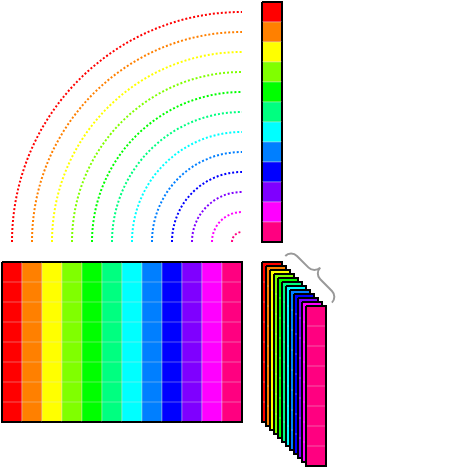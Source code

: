 <mxfile version="14.6.0" type="device"><diagram id="JBdeurrs44TD2HHQW_Eo" name="Page-1"><mxGraphModel dx="395" dy="214" grid="1" gridSize="10" guides="1" tooltips="1" connect="1" arrows="1" fold="1" page="1" pageScale="1" pageWidth="850" pageHeight="1100" math="0" shadow="0"><root><mxCell id="0"/><mxCell id="1" parent="0"/><mxCell id="ToS4yneWG1FBPRGioZGh-2" value="" style="verticalLabelPosition=bottom;verticalAlign=top;html=1;shape=mxgraph.basic.patternFillRect;fillStyle=grid;step=10;fillStrokeWidth=0.2;fillStrokeColor=#dddddd;top=1;bottom=0;fillColor=#FF0000;" vertex="1" parent="1"><mxGeometry x="380" y="200" width="10" height="10" as="geometry"/></mxCell><mxCell id="ToS4yneWG1FBPRGioZGh-3" value="" style="verticalLabelPosition=bottom;verticalAlign=top;html=1;shape=mxgraph.basic.patternFillRect;fillStyle=grid;step=10;fillStrokeWidth=0.2;fillStrokeColor=#dddddd;fillColor=#FF0000;top=1;right=0;left=1;bottom=1;" vertex="1" parent="1"><mxGeometry x="250" y="330" width="10" height="80" as="geometry"/></mxCell><mxCell id="ToS4yneWG1FBPRGioZGh-4" value="" style="verticalLabelPosition=bottom;verticalAlign=top;html=1;shape=mxgraph.basic.patternFillRect;fillStyle=grid;step=10;fillStrokeWidth=0.2;fillStrokeColor=#dddddd;fillColor=#FF0000;" vertex="1" parent="1"><mxGeometry x="380" y="330" width="10" height="80" as="geometry"/></mxCell><mxCell id="ToS4yneWG1FBPRGioZGh-15" value="" style="verticalLabelPosition=bottom;verticalAlign=top;html=1;shape=mxgraph.basic.arc;startAngle=0.75;endAngle=0;fontSize=6;strokeColor=#FF0000;fillColor=none;dashed=1;dashPattern=1 1;portConstraintRotation=0;fixDash=0;autosize=0;allowArrows=1;" vertex="1" parent="1"><mxGeometry x="255" y="205" width="230" height="230" as="geometry"/></mxCell><mxCell id="ToS4yneWG1FBPRGioZGh-38" value="" style="verticalLabelPosition=bottom;verticalAlign=top;html=1;shape=mxgraph.basic.arc;startAngle=0.75;endAngle=0;fontSize=6;strokeColor=#FF8000;fillColor=none;dashed=1;dashPattern=1 1;" vertex="1" parent="1"><mxGeometry x="265" y="215" width="210" height="210" as="geometry"/></mxCell><mxCell id="ToS4yneWG1FBPRGioZGh-39" value="" style="verticalLabelPosition=bottom;verticalAlign=top;html=1;shape=mxgraph.basic.arc;startAngle=0.75;endAngle=0;fontSize=6;strokeColor=#FFFF00;fillColor=none;dashed=1;dashPattern=1 1;" vertex="1" parent="1"><mxGeometry x="275" y="225" width="190" height="190" as="geometry"/></mxCell><mxCell id="ToS4yneWG1FBPRGioZGh-40" value="" style="verticalLabelPosition=bottom;verticalAlign=top;html=1;shape=mxgraph.basic.arc;startAngle=0.75;endAngle=0;fontSize=6;strokeColor=#80FF00;fillColor=none;dashed=1;dashPattern=1 1;" vertex="1" parent="1"><mxGeometry x="285" y="235" width="170" height="170" as="geometry"/></mxCell><mxCell id="ToS4yneWG1FBPRGioZGh-41" value="" style="verticalLabelPosition=bottom;verticalAlign=top;html=1;shape=mxgraph.basic.arc;startAngle=0.75;endAngle=0;fontSize=6;strokeColor=#00FF00;fillColor=#00FF00;dashed=1;dashPattern=1 1;" vertex="1" parent="1"><mxGeometry x="295" y="245" width="150" height="150" as="geometry"/></mxCell><mxCell id="ToS4yneWG1FBPRGioZGh-42" value="" style="verticalLabelPosition=bottom;verticalAlign=top;html=1;shape=mxgraph.basic.arc;startAngle=0.75;endAngle=0;fontSize=6;strokeColor=#00FF80;fillColor=#00FF80;dashed=1;dashPattern=1 1;" vertex="1" parent="1"><mxGeometry x="305" y="255" width="130" height="130" as="geometry"/></mxCell><mxCell id="ToS4yneWG1FBPRGioZGh-43" value="" style="verticalLabelPosition=bottom;verticalAlign=top;html=1;shape=mxgraph.basic.arc;startAngle=0.75;endAngle=0;fontSize=6;strokeColor=#00FFFF;fillColor=#00FFFF;dashed=1;dashPattern=1 1;allowArrows=1;container=0;" vertex="1" parent="1"><mxGeometry x="315" y="265" width="110" height="110" as="geometry"/></mxCell><mxCell id="ToS4yneWG1FBPRGioZGh-44" value="" style="verticalLabelPosition=bottom;verticalAlign=top;html=1;shape=mxgraph.basic.arc;startAngle=0.75;endAngle=0;fontSize=6;strokeColor=#007FFF;fillColor=none;dashed=1;dashPattern=1 1;" vertex="1" parent="1"><mxGeometry x="325" y="275" width="90" height="90" as="geometry"/></mxCell><mxCell id="ToS4yneWG1FBPRGioZGh-45" value="" style="verticalLabelPosition=bottom;verticalAlign=top;html=1;shape=mxgraph.basic.arc;startAngle=0.75;endAngle=0;fontSize=6;strokeColor=#0000FF;fillColor=none;dashed=1;dashPattern=1 1;" vertex="1" parent="1"><mxGeometry x="335" y="285" width="70" height="70" as="geometry"/></mxCell><mxCell id="ToS4yneWG1FBPRGioZGh-46" value="" style="verticalLabelPosition=bottom;verticalAlign=top;html=1;shape=mxgraph.basic.arc;startAngle=0.75;endAngle=0;fontSize=6;strokeColor=#7F00FF;fillColor=none;dashed=1;dashPattern=1 1;" vertex="1" parent="1"><mxGeometry x="345" y="295" width="50" height="50" as="geometry"/></mxCell><mxCell id="ToS4yneWG1FBPRGioZGh-47" value="" style="verticalLabelPosition=bottom;verticalAlign=top;html=1;shape=mxgraph.basic.arc;startAngle=0.75;endAngle=0;fontSize=6;strokeColor=#FF00FF;fillColor=none;dashed=1;dashPattern=1 1;" vertex="1" parent="1"><mxGeometry x="355" y="305" width="30" height="30" as="geometry"/></mxCell><mxCell id="ToS4yneWG1FBPRGioZGh-48" value="" style="verticalLabelPosition=bottom;verticalAlign=top;html=1;shape=mxgraph.basic.arc;startAngle=0.75;endAngle=0;fontSize=6;strokeColor=#FF0080;fillColor=none;dashed=1;dashPattern=1 1;" vertex="1" parent="1"><mxGeometry x="365" y="315" width="10" height="10" as="geometry"/></mxCell><mxCell id="ToS4yneWG1FBPRGioZGh-49" value="" style="verticalLabelPosition=bottom;verticalAlign=top;html=1;shape=mxgraph.basic.patternFillRect;fillStyle=grid;step=10;fillStrokeWidth=0.2;fillStrokeColor=#dddddd;fillColor=#FF8000;" vertex="1" parent="1"><mxGeometry x="382" y="332" width="10" height="80" as="geometry"/></mxCell><mxCell id="ToS4yneWG1FBPRGioZGh-50" value="" style="verticalLabelPosition=bottom;verticalAlign=top;html=1;shape=mxgraph.basic.patternFillRect;fillStyle=grid;step=10;fillStrokeWidth=0.2;fillStrokeColor=#dddddd;fillColor=#FFFF00;" vertex="1" parent="1"><mxGeometry x="384" y="334" width="10" height="80" as="geometry"/></mxCell><mxCell id="ToS4yneWG1FBPRGioZGh-51" value="" style="verticalLabelPosition=bottom;verticalAlign=top;html=1;shape=mxgraph.basic.patternFillRect;fillStyle=grid;step=10;fillStrokeWidth=0.2;fillStrokeColor=#dddddd;fillColor=#80FF00;" vertex="1" parent="1"><mxGeometry x="386" y="336" width="10" height="80" as="geometry"/></mxCell><mxCell id="ToS4yneWG1FBPRGioZGh-52" value="" style="verticalLabelPosition=bottom;verticalAlign=top;html=1;shape=mxgraph.basic.patternFillRect;fillStyle=grid;step=10;fillStrokeWidth=0.2;fillStrokeColor=#dddddd;fillColor=#00FF00;" vertex="1" parent="1"><mxGeometry x="388" y="338" width="10" height="80" as="geometry"/></mxCell><mxCell id="ToS4yneWG1FBPRGioZGh-53" value="" style="verticalLabelPosition=bottom;verticalAlign=top;html=1;shape=mxgraph.basic.patternFillRect;fillStyle=grid;step=10;fillStrokeWidth=0.2;fillStrokeColor=#dddddd;fillColor=#00FF80;" vertex="1" parent="1"><mxGeometry x="390" y="340" width="10" height="80" as="geometry"/></mxCell><mxCell id="ToS4yneWG1FBPRGioZGh-54" value="" style="verticalLabelPosition=bottom;verticalAlign=top;html=1;shape=mxgraph.basic.patternFillRect;fillStyle=grid;step=10;fillStrokeWidth=0.2;fillStrokeColor=#dddddd;fillColor=#00FFFF;" vertex="1" parent="1"><mxGeometry x="392" y="342" width="10" height="80" as="geometry"/></mxCell><mxCell id="ToS4yneWG1FBPRGioZGh-55" value="" style="verticalLabelPosition=bottom;verticalAlign=top;html=1;shape=mxgraph.basic.patternFillRect;fillStyle=grid;step=10;fillStrokeWidth=0.2;fillStrokeColor=#dddddd;fillColor=#007FFF;" vertex="1" parent="1"><mxGeometry x="394" y="344" width="10" height="80" as="geometry"/></mxCell><mxCell id="ToS4yneWG1FBPRGioZGh-56" value="" style="verticalLabelPosition=bottom;verticalAlign=top;html=1;shape=mxgraph.basic.patternFillRect;fillStyle=grid;step=10;fillStrokeWidth=0.2;fillStrokeColor=#dddddd;fillColor=#0000FF;" vertex="1" parent="1"><mxGeometry x="396" y="346" width="10" height="80" as="geometry"/></mxCell><mxCell id="ToS4yneWG1FBPRGioZGh-57" value="" style="verticalLabelPosition=bottom;verticalAlign=top;html=1;shape=mxgraph.basic.patternFillRect;fillStyle=grid;step=10;fillStrokeWidth=0.2;fillStrokeColor=#dddddd;fillColor=#7F00FF;" vertex="1" parent="1"><mxGeometry x="398" y="348" width="10" height="80" as="geometry"/></mxCell><mxCell id="ToS4yneWG1FBPRGioZGh-58" value="" style="verticalLabelPosition=bottom;verticalAlign=top;html=1;shape=mxgraph.basic.patternFillRect;fillStyle=grid;step=10;fillStrokeWidth=0.2;fillStrokeColor=#dddddd;fillColor=#FF00FF;" vertex="1" parent="1"><mxGeometry x="400" y="350" width="10" height="80" as="geometry"/></mxCell><mxCell id="ToS4yneWG1FBPRGioZGh-59" value="" style="verticalLabelPosition=bottom;verticalAlign=top;html=1;shape=mxgraph.basic.patternFillRect;fillStyle=grid;step=10;fillStrokeWidth=0.2;fillStrokeColor=#dddddd;fillColor=#FF0080;" vertex="1" parent="1"><mxGeometry x="402" y="352" width="10" height="80" as="geometry"/></mxCell><mxCell id="ToS4yneWG1FBPRGioZGh-66" value="" style="verticalLabelPosition=bottom;verticalAlign=top;html=1;shape=mxgraph.basic.patternFillRect;fillStyle=grid;step=10;fillStrokeWidth=0.2;fillStrokeColor=#dddddd;fillColor=#FF8000;top=1;right=0;left=0;bottom=1;" vertex="1" parent="1"><mxGeometry x="260" y="330" width="10" height="80" as="geometry"/></mxCell><mxCell id="ToS4yneWG1FBPRGioZGh-67" value="" style="verticalLabelPosition=bottom;verticalAlign=top;html=1;shape=mxgraph.basic.patternFillRect;fillStyle=grid;step=10;fillStrokeWidth=0.2;fillStrokeColor=#dddddd;fillColor=#FFFF00;top=1;right=0;left=0;bottom=1;" vertex="1" parent="1"><mxGeometry x="270" y="330" width="10" height="80" as="geometry"/></mxCell><mxCell id="ToS4yneWG1FBPRGioZGh-68" value="" style="verticalLabelPosition=bottom;verticalAlign=top;html=1;shape=mxgraph.basic.patternFillRect;fillStyle=grid;step=10;fillStrokeWidth=0.2;fillStrokeColor=#dddddd;fillColor=#80FF00;top=1;right=0;left=0;bottom=1;" vertex="1" parent="1"><mxGeometry x="280" y="330" width="10" height="80" as="geometry"/></mxCell><mxCell id="ToS4yneWG1FBPRGioZGh-69" value="" style="verticalLabelPosition=bottom;verticalAlign=top;html=1;shape=mxgraph.basic.patternFillRect;fillStyle=grid;step=10;fillStrokeWidth=0.2;fillStrokeColor=#dddddd;fillColor=#00FF00;top=1;right=0;left=0;bottom=1;" vertex="1" parent="1"><mxGeometry x="290" y="330" width="10" height="80" as="geometry"/></mxCell><mxCell id="ToS4yneWG1FBPRGioZGh-70" value="" style="verticalLabelPosition=bottom;verticalAlign=top;html=1;shape=mxgraph.basic.patternFillRect;fillStyle=grid;step=10;fillStrokeWidth=0.2;fillStrokeColor=#dddddd;fillColor=#00FF80;top=1;right=0;left=0;bottom=1;" vertex="1" parent="1"><mxGeometry x="300" y="330" width="10" height="80" as="geometry"/></mxCell><mxCell id="ToS4yneWG1FBPRGioZGh-71" value="" style="verticalLabelPosition=bottom;verticalAlign=top;html=1;shape=mxgraph.basic.patternFillRect;fillStyle=grid;step=10;fillStrokeWidth=0.2;fillStrokeColor=#dddddd;fillColor=#00FFFF;top=1;right=0;left=0;bottom=1;" vertex="1" parent="1"><mxGeometry x="310" y="330" width="10" height="80" as="geometry"/></mxCell><mxCell id="ToS4yneWG1FBPRGioZGh-72" value="" style="verticalLabelPosition=bottom;verticalAlign=top;html=1;shape=mxgraph.basic.patternFillRect;fillStyle=grid;step=10;fillStrokeWidth=0.2;fillStrokeColor=#dddddd;fillColor=#007FFF;top=1;right=0;left=0;bottom=1;" vertex="1" parent="1"><mxGeometry x="320" y="330" width="10" height="80" as="geometry"/></mxCell><mxCell id="ToS4yneWG1FBPRGioZGh-73" value="" style="verticalLabelPosition=bottom;verticalAlign=top;html=1;shape=mxgraph.basic.patternFillRect;fillStyle=grid;step=10;fillStrokeWidth=0.2;fillStrokeColor=#dddddd;fillColor=#0000FF;top=1;right=0;left=0;bottom=1;" vertex="1" parent="1"><mxGeometry x="330" y="330" width="10" height="80" as="geometry"/></mxCell><mxCell id="ToS4yneWG1FBPRGioZGh-74" value="" style="verticalLabelPosition=bottom;verticalAlign=top;html=1;shape=mxgraph.basic.patternFillRect;fillStyle=grid;step=10;fillStrokeWidth=0.2;fillStrokeColor=#dddddd;fillColor=#7F00FF;top=1;right=0;left=0;bottom=1;" vertex="1" parent="1"><mxGeometry x="340" y="330" width="10" height="80" as="geometry"/></mxCell><mxCell id="ToS4yneWG1FBPRGioZGh-75" value="" style="verticalLabelPosition=bottom;verticalAlign=top;html=1;shape=mxgraph.basic.patternFillRect;fillStyle=grid;step=10;fillStrokeWidth=0.2;fillStrokeColor=#dddddd;fillColor=#FF00FF;top=1;right=0;left=0;bottom=1;" vertex="1" parent="1"><mxGeometry x="350" y="330" width="10" height="80" as="geometry"/></mxCell><mxCell id="ToS4yneWG1FBPRGioZGh-76" value="" style="verticalLabelPosition=bottom;verticalAlign=top;html=1;shape=mxgraph.basic.patternFillRect;fillStyle=grid;step=10;fillStrokeWidth=0.2;fillStrokeColor=#dddddd;fillColor=#FF0080;top=1;right=1;left=0;bottom=1;" vertex="1" parent="1"><mxGeometry x="360" y="330" width="10" height="80" as="geometry"/></mxCell><mxCell id="ToS4yneWG1FBPRGioZGh-79" value="" style="verticalLabelPosition=bottom;verticalAlign=top;html=1;shape=mxgraph.basic.patternFillRect;fillStyle=grid;step=10;fillStrokeWidth=0.2;fillStrokeColor=#dddddd;top=0;bottom=0;fillColor=#FF8000;" vertex="1" parent="1"><mxGeometry x="380" y="210" width="10" height="10" as="geometry"/></mxCell><mxCell id="ToS4yneWG1FBPRGioZGh-80" value="" style="verticalLabelPosition=bottom;verticalAlign=top;html=1;shape=mxgraph.basic.patternFillRect;fillStyle=grid;step=10;fillStrokeWidth=0.2;fillStrokeColor=#dddddd;top=0;bottom=0;fillColor=#FFFF00;" vertex="1" parent="1"><mxGeometry x="380" y="220" width="10" height="10" as="geometry"/></mxCell><mxCell id="ToS4yneWG1FBPRGioZGh-81" value="" style="verticalLabelPosition=bottom;verticalAlign=top;html=1;shape=mxgraph.basic.patternFillRect;fillStyle=grid;step=10;fillStrokeWidth=0.2;fillStrokeColor=#dddddd;top=0;bottom=0;fillColor=#80FF00;" vertex="1" parent="1"><mxGeometry x="380" y="230" width="10" height="10" as="geometry"/></mxCell><mxCell id="ToS4yneWG1FBPRGioZGh-82" value="" style="verticalLabelPosition=bottom;verticalAlign=top;html=1;shape=mxgraph.basic.patternFillRect;fillStyle=grid;step=10;fillStrokeWidth=0.2;fillStrokeColor=#dddddd;top=0;bottom=0;fillColor=#00FF00;" vertex="1" parent="1"><mxGeometry x="380" y="240" width="10" height="10" as="geometry"/></mxCell><mxCell id="ToS4yneWG1FBPRGioZGh-83" value="" style="verticalLabelPosition=bottom;verticalAlign=top;html=1;shape=mxgraph.basic.patternFillRect;fillStyle=grid;step=10;fillStrokeWidth=0.2;fillStrokeColor=#dddddd;top=0;bottom=0;fillColor=#00FF80;" vertex="1" parent="1"><mxGeometry x="380" y="250" width="10" height="10" as="geometry"/></mxCell><mxCell id="ToS4yneWG1FBPRGioZGh-84" value="" style="verticalLabelPosition=bottom;verticalAlign=top;html=1;shape=mxgraph.basic.patternFillRect;fillStyle=grid;step=10;fillStrokeWidth=0.2;fillStrokeColor=#dddddd;top=0;bottom=0;fillColor=#00FFFF;" vertex="1" parent="1"><mxGeometry x="380" y="260" width="10" height="10" as="geometry"/></mxCell><mxCell id="ToS4yneWG1FBPRGioZGh-85" value="" style="verticalLabelPosition=bottom;verticalAlign=top;html=1;shape=mxgraph.basic.patternFillRect;fillStyle=grid;step=10;fillStrokeWidth=0.2;fillStrokeColor=#dddddd;top=0;bottom=0;fillColor=#007FFF;" vertex="1" parent="1"><mxGeometry x="380" y="270" width="10" height="10" as="geometry"/></mxCell><mxCell id="ToS4yneWG1FBPRGioZGh-86" value="" style="verticalLabelPosition=bottom;verticalAlign=top;html=1;shape=mxgraph.basic.patternFillRect;fillStyle=grid;step=10;fillStrokeWidth=0.2;fillStrokeColor=#dddddd;top=0;bottom=0;fillColor=#0000FF;" vertex="1" parent="1"><mxGeometry x="380" y="280" width="10" height="10" as="geometry"/></mxCell><mxCell id="ToS4yneWG1FBPRGioZGh-87" value="" style="verticalLabelPosition=bottom;verticalAlign=top;html=1;shape=mxgraph.basic.patternFillRect;fillStyle=grid;step=10;fillStrokeWidth=0.2;fillStrokeColor=#dddddd;top=0;bottom=0;fillColor=#7F00FF;" vertex="1" parent="1"><mxGeometry x="380" y="290" width="10" height="10" as="geometry"/></mxCell><mxCell id="ToS4yneWG1FBPRGioZGh-88" value="" style="verticalLabelPosition=bottom;verticalAlign=top;html=1;shape=mxgraph.basic.patternFillRect;fillStyle=grid;step=10;fillStrokeWidth=0.2;fillStrokeColor=#dddddd;top=0;bottom=0;fillColor=#FF00FF;" vertex="1" parent="1"><mxGeometry x="380" y="300" width="10" height="10" as="geometry"/></mxCell><mxCell id="ToS4yneWG1FBPRGioZGh-89" value="" style="verticalLabelPosition=bottom;verticalAlign=top;html=1;shape=mxgraph.basic.patternFillRect;fillStyle=grid;step=10;fillStrokeWidth=0.2;fillStrokeColor=#dddddd;top=0;bottom=1;fillColor=#FF0080;" vertex="1" parent="1"><mxGeometry x="380" y="310" width="10" height="10" as="geometry"/></mxCell><mxCell id="ToS4yneWG1FBPRGioZGh-90" value="" style="shape=image;html=1;verticalAlign=top;verticalLabelPosition=bottom;labelBackgroundColor=#ffffff;imageAspect=0;aspect=fixed;image=https://cdn4.iconfinder.com/data/icons/wirecons-free-vector-icons/32/add-128.png;shadow=0;sketch=0;fontSize=6;strokeColor=#FF0080;strokeWidth=1;fillColor=#FF0080;gradientColor=none;" vertex="1" parent="1"><mxGeometry x="408" y="322" width="12" height="12" as="geometry"/></mxCell><mxCell id="ToS4yneWG1FBPRGioZGh-91" value="" style="shape=image;html=1;verticalAlign=top;verticalLabelPosition=bottom;labelBackgroundColor=#ffffff;imageAspect=0;aspect=fixed;image=https://cdn0.iconfinder.com/data/icons/typicons-2/24/times-128.png;shadow=0;sketch=0;fontSize=6;strokeColor=#FF0080;strokeWidth=1;fillColor=#FF0080;gradientColor=none;" vertex="1" parent="1"><mxGeometry x="275" y="225" width="15" height="15" as="geometry"/></mxCell><mxCell id="ToS4yneWG1FBPRGioZGh-92" value="" style="verticalLabelPosition=bottom;shadow=0;dashed=0;align=center;html=1;verticalAlign=top;strokeWidth=1;shape=mxgraph.mockup.markup.curlyBrace;strokeColor=#999999;sketch=0;fontSize=6;fillColor=#FF0080;gradientColor=none;rotation=45;" vertex="1" parent="1"><mxGeometry x="389.71" y="325.71" width="33" height="20" as="geometry"/></mxCell></root></mxGraphModel></diagram></mxfile>